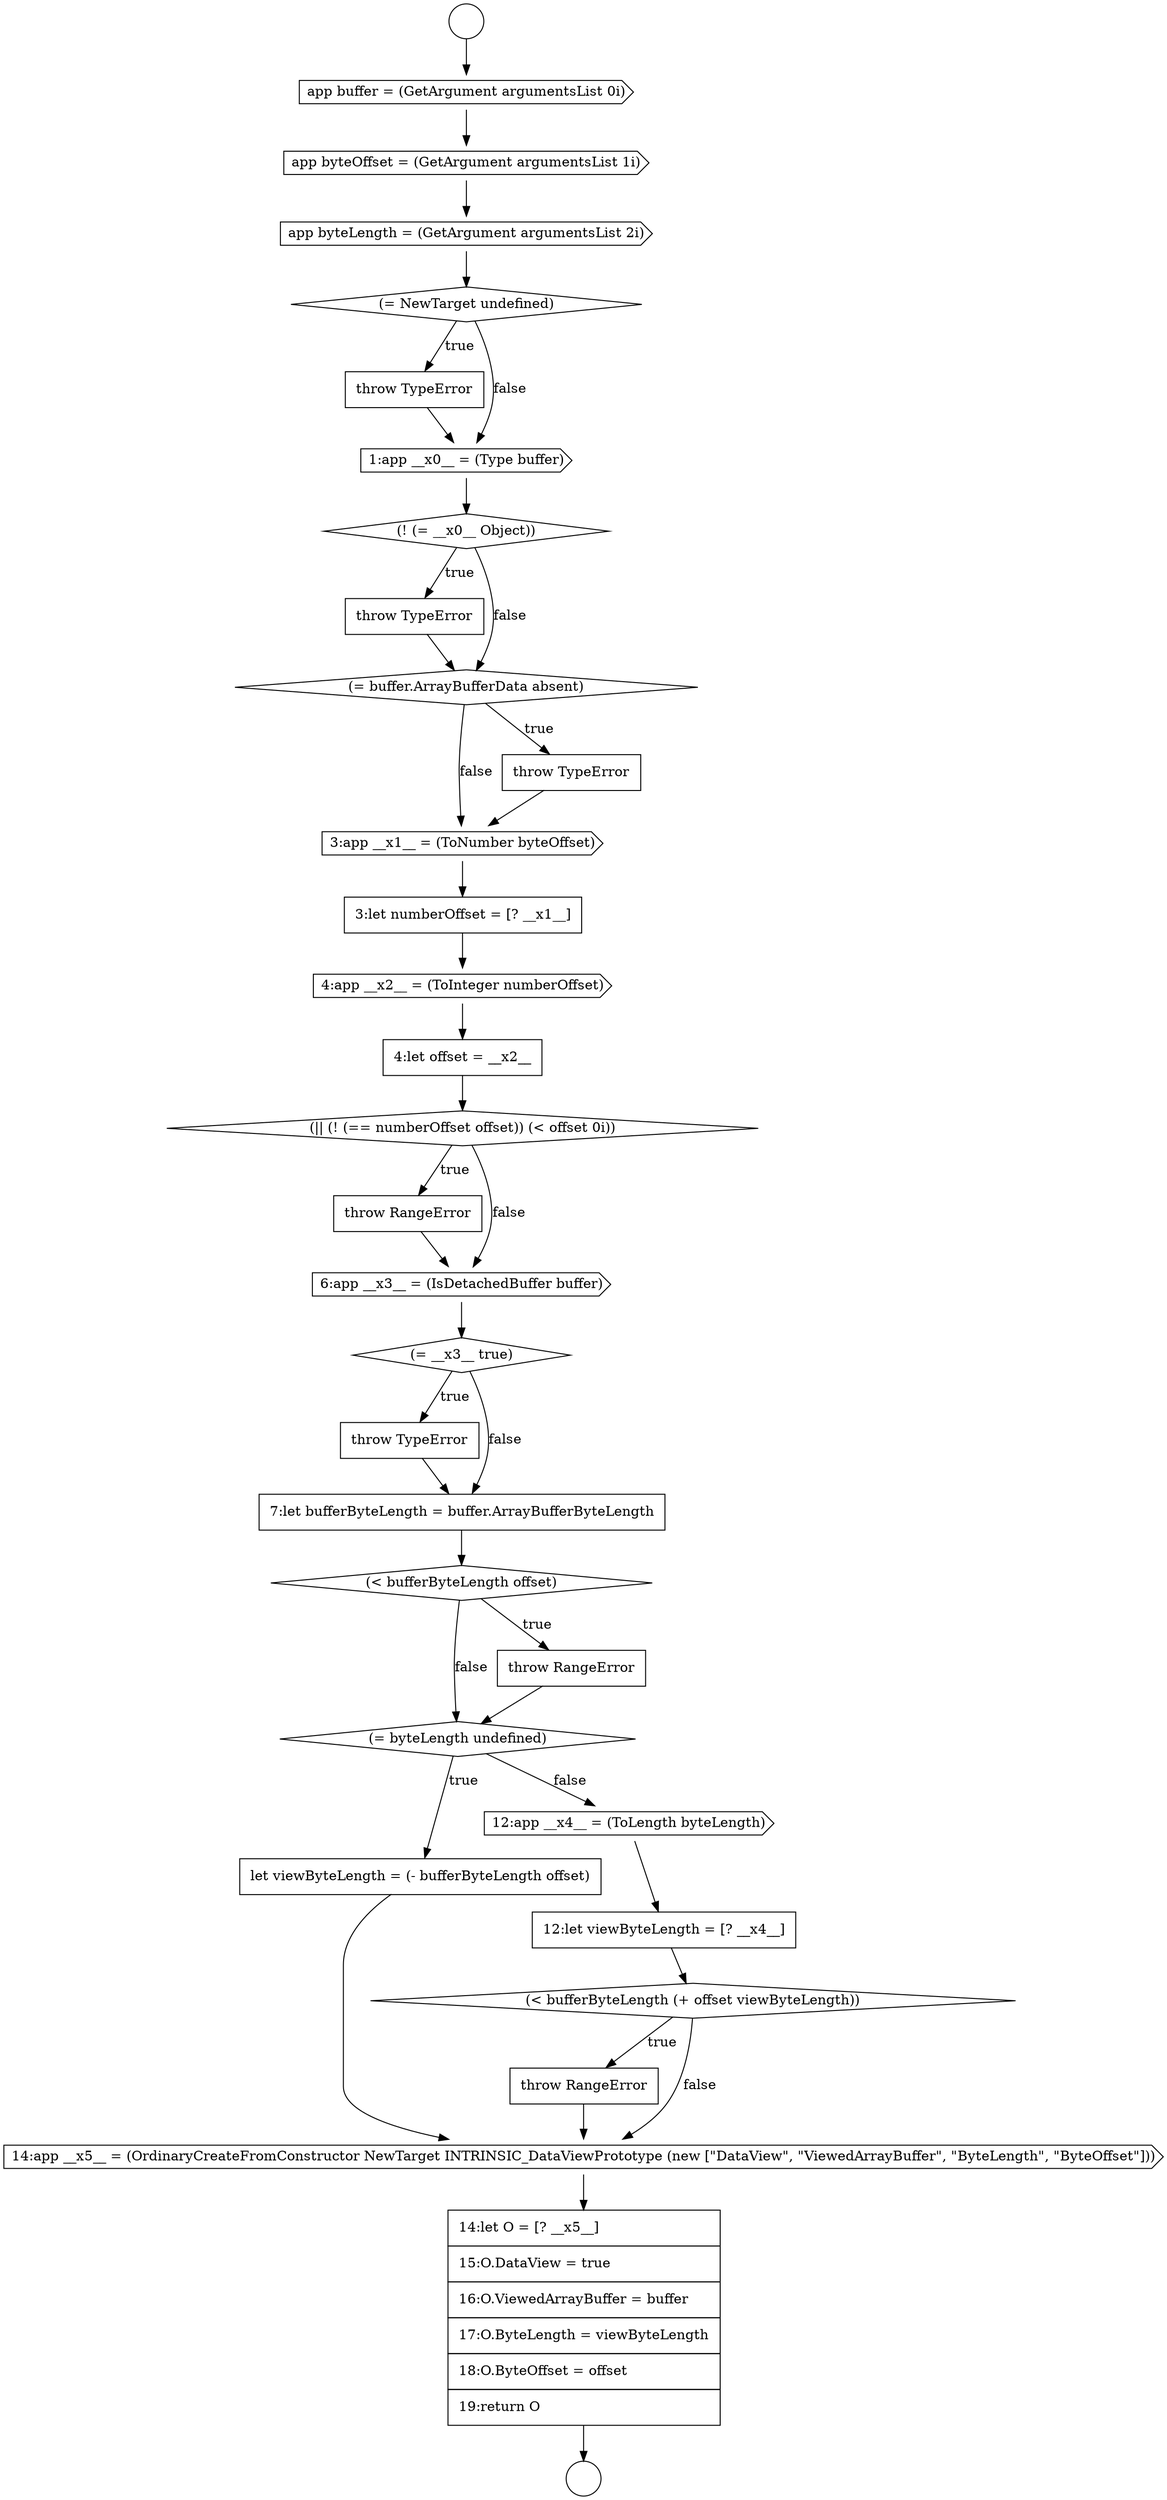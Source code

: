 digraph {
  node15115 [shape=cds, label=<<font color="black">4:app __x2__ = (ToInteger numberOffset)</font>> color="black" fillcolor="white" style=filled]
  node15130 [shape=none, margin=0, label=<<font color="black">
    <table border="0" cellborder="1" cellspacing="0" cellpadding="10">
      <tr><td align="left">throw RangeError</td></tr>
    </table>
  </font>> color="black" fillcolor="white" style=filled]
  node15125 [shape=diamond, label=<<font color="black">(= byteLength undefined)</font>> color="black" fillcolor="white" style=filled]
  node15110 [shape=none, margin=0, label=<<font color="black">
    <table border="0" cellborder="1" cellspacing="0" cellpadding="10">
      <tr><td align="left">throw TypeError</td></tr>
    </table>
  </font>> color="black" fillcolor="white" style=filled]
  node15105 [shape=cds, label=<<font color="black">app byteLength = (GetArgument argumentsList 2i)</font>> color="black" fillcolor="white" style=filled]
  node15118 [shape=none, margin=0, label=<<font color="black">
    <table border="0" cellborder="1" cellspacing="0" cellpadding="10">
      <tr><td align="left">throw RangeError</td></tr>
    </table>
  </font>> color="black" fillcolor="white" style=filled]
  node15114 [shape=none, margin=0, label=<<font color="black">
    <table border="0" cellborder="1" cellspacing="0" cellpadding="10">
      <tr><td align="left">3:let numberOffset = [? __x1__]</td></tr>
    </table>
  </font>> color="black" fillcolor="white" style=filled]
  node15126 [shape=none, margin=0, label=<<font color="black">
    <table border="0" cellborder="1" cellspacing="0" cellpadding="10">
      <tr><td align="left">let viewByteLength = (- bufferByteLength offset)</td></tr>
    </table>
  </font>> color="black" fillcolor="white" style=filled]
  node15117 [shape=diamond, label=<<font color="black">(|| (! (== numberOffset offset)) (&lt; offset 0i))</font>> color="black" fillcolor="white" style=filled]
  node15113 [shape=cds, label=<<font color="black">3:app __x1__ = (ToNumber byteOffset)</font>> color="black" fillcolor="white" style=filled]
  node15116 [shape=none, margin=0, label=<<font color="black">
    <table border="0" cellborder="1" cellspacing="0" cellpadding="10">
      <tr><td align="left">4:let offset = __x2__</td></tr>
    </table>
  </font>> color="black" fillcolor="white" style=filled]
  node15131 [shape=cds, label=<<font color="black">14:app __x5__ = (OrdinaryCreateFromConstructor NewTarget INTRINSIC_DataViewPrototype (new [&quot;DataView&quot;, &quot;ViewedArrayBuffer&quot;, &quot;ByteLength&quot;, &quot;ByteOffset&quot;]))</font>> color="black" fillcolor="white" style=filled]
  node15120 [shape=diamond, label=<<font color="black">(= __x3__ true)</font>> color="black" fillcolor="white" style=filled]
  node15124 [shape=none, margin=0, label=<<font color="black">
    <table border="0" cellborder="1" cellspacing="0" cellpadding="10">
      <tr><td align="left">throw RangeError</td></tr>
    </table>
  </font>> color="black" fillcolor="white" style=filled]
  node15119 [shape=cds, label=<<font color="black">6:app __x3__ = (IsDetachedBuffer buffer)</font>> color="black" fillcolor="white" style=filled]
  node15104 [shape=cds, label=<<font color="black">app byteOffset = (GetArgument argumentsList 1i)</font>> color="black" fillcolor="white" style=filled]
  node15129 [shape=diamond, label=<<font color="black">(&lt; bufferByteLength (+ offset viewByteLength))</font>> color="black" fillcolor="white" style=filled]
  node15103 [shape=cds, label=<<font color="black">app buffer = (GetArgument argumentsList 0i)</font>> color="black" fillcolor="white" style=filled]
  node15121 [shape=none, margin=0, label=<<font color="black">
    <table border="0" cellborder="1" cellspacing="0" cellpadding="10">
      <tr><td align="left">throw TypeError</td></tr>
    </table>
  </font>> color="black" fillcolor="white" style=filled]
  node15101 [shape=circle label=" " color="black" fillcolor="white" style=filled]
  node15106 [shape=diamond, label=<<font color="black">(= NewTarget undefined)</font>> color="black" fillcolor="white" style=filled]
  node15111 [shape=diamond, label=<<font color="black">(= buffer.ArrayBufferData absent)</font>> color="black" fillcolor="white" style=filled]
  node15107 [shape=none, margin=0, label=<<font color="black">
    <table border="0" cellborder="1" cellspacing="0" cellpadding="10">
      <tr><td align="left">throw TypeError</td></tr>
    </table>
  </font>> color="black" fillcolor="white" style=filled]
  node15112 [shape=none, margin=0, label=<<font color="black">
    <table border="0" cellborder="1" cellspacing="0" cellpadding="10">
      <tr><td align="left">throw TypeError</td></tr>
    </table>
  </font>> color="black" fillcolor="white" style=filled]
  node15122 [shape=none, margin=0, label=<<font color="black">
    <table border="0" cellborder="1" cellspacing="0" cellpadding="10">
      <tr><td align="left">7:let bufferByteLength = buffer.ArrayBufferByteLength</td></tr>
    </table>
  </font>> color="black" fillcolor="white" style=filled]
  node15102 [shape=circle label=" " color="black" fillcolor="white" style=filled]
  node15127 [shape=cds, label=<<font color="black">12:app __x4__ = (ToLength byteLength)</font>> color="black" fillcolor="white" style=filled]
  node15132 [shape=none, margin=0, label=<<font color="black">
    <table border="0" cellborder="1" cellspacing="0" cellpadding="10">
      <tr><td align="left">14:let O = [? __x5__]</td></tr>
      <tr><td align="left">15:O.DataView = true</td></tr>
      <tr><td align="left">16:O.ViewedArrayBuffer = buffer</td></tr>
      <tr><td align="left">17:O.ByteLength = viewByteLength</td></tr>
      <tr><td align="left">18:O.ByteOffset = offset</td></tr>
      <tr><td align="left">19:return O</td></tr>
    </table>
  </font>> color="black" fillcolor="white" style=filled]
  node15109 [shape=diamond, label=<<font color="black">(! (= __x0__ Object))</font>> color="black" fillcolor="white" style=filled]
  node15108 [shape=cds, label=<<font color="black">1:app __x0__ = (Type buffer)</font>> color="black" fillcolor="white" style=filled]
  node15123 [shape=diamond, label=<<font color="black">(&lt; bufferByteLength offset)</font>> color="black" fillcolor="white" style=filled]
  node15128 [shape=none, margin=0, label=<<font color="black">
    <table border="0" cellborder="1" cellspacing="0" cellpadding="10">
      <tr><td align="left">12:let viewByteLength = [? __x4__]</td></tr>
    </table>
  </font>> color="black" fillcolor="white" style=filled]
  node15121 -> node15122 [ color="black"]
  node15132 -> node15102 [ color="black"]
  node15124 -> node15125 [ color="black"]
  node15109 -> node15110 [label=<<font color="black">true</font>> color="black"]
  node15109 -> node15111 [label=<<font color="black">false</font>> color="black"]
  node15130 -> node15131 [ color="black"]
  node15113 -> node15114 [ color="black"]
  node15125 -> node15126 [label=<<font color="black">true</font>> color="black"]
  node15125 -> node15127 [label=<<font color="black">false</font>> color="black"]
  node15119 -> node15120 [ color="black"]
  node15107 -> node15108 [ color="black"]
  node15118 -> node15119 [ color="black"]
  node15115 -> node15116 [ color="black"]
  node15114 -> node15115 [ color="black"]
  node15116 -> node15117 [ color="black"]
  node15126 -> node15131 [ color="black"]
  node15103 -> node15104 [ color="black"]
  node15127 -> node15128 [ color="black"]
  node15128 -> node15129 [ color="black"]
  node15120 -> node15121 [label=<<font color="black">true</font>> color="black"]
  node15120 -> node15122 [label=<<font color="black">false</font>> color="black"]
  node15111 -> node15112 [label=<<font color="black">true</font>> color="black"]
  node15111 -> node15113 [label=<<font color="black">false</font>> color="black"]
  node15131 -> node15132 [ color="black"]
  node15117 -> node15118 [label=<<font color="black">true</font>> color="black"]
  node15117 -> node15119 [label=<<font color="black">false</font>> color="black"]
  node15108 -> node15109 [ color="black"]
  node15112 -> node15113 [ color="black"]
  node15104 -> node15105 [ color="black"]
  node15106 -> node15107 [label=<<font color="black">true</font>> color="black"]
  node15106 -> node15108 [label=<<font color="black">false</font>> color="black"]
  node15122 -> node15123 [ color="black"]
  node15105 -> node15106 [ color="black"]
  node15123 -> node15124 [label=<<font color="black">true</font>> color="black"]
  node15123 -> node15125 [label=<<font color="black">false</font>> color="black"]
  node15129 -> node15130 [label=<<font color="black">true</font>> color="black"]
  node15129 -> node15131 [label=<<font color="black">false</font>> color="black"]
  node15110 -> node15111 [ color="black"]
  node15101 -> node15103 [ color="black"]
}

